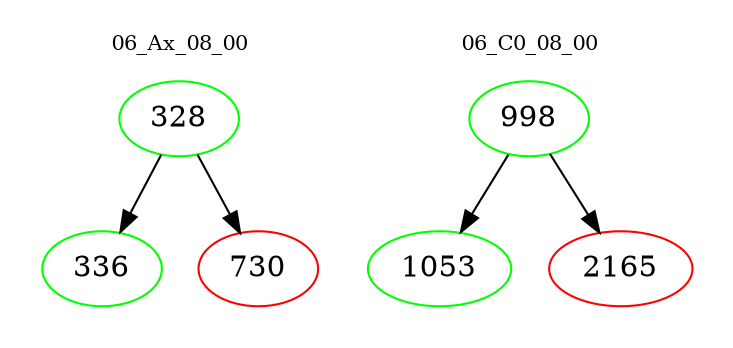 digraph{
subgraph cluster_0 {
color = white
label = "06_Ax_08_00";
fontsize=10;
T0_328 [label="328", color="green"]
T0_328 -> T0_336 [color="black"]
T0_336 [label="336", color="green"]
T0_328 -> T0_730 [color="black"]
T0_730 [label="730", color="red"]
}
subgraph cluster_1 {
color = white
label = "06_C0_08_00";
fontsize=10;
T1_998 [label="998", color="green"]
T1_998 -> T1_1053 [color="black"]
T1_1053 [label="1053", color="green"]
T1_998 -> T1_2165 [color="black"]
T1_2165 [label="2165", color="red"]
}
}
